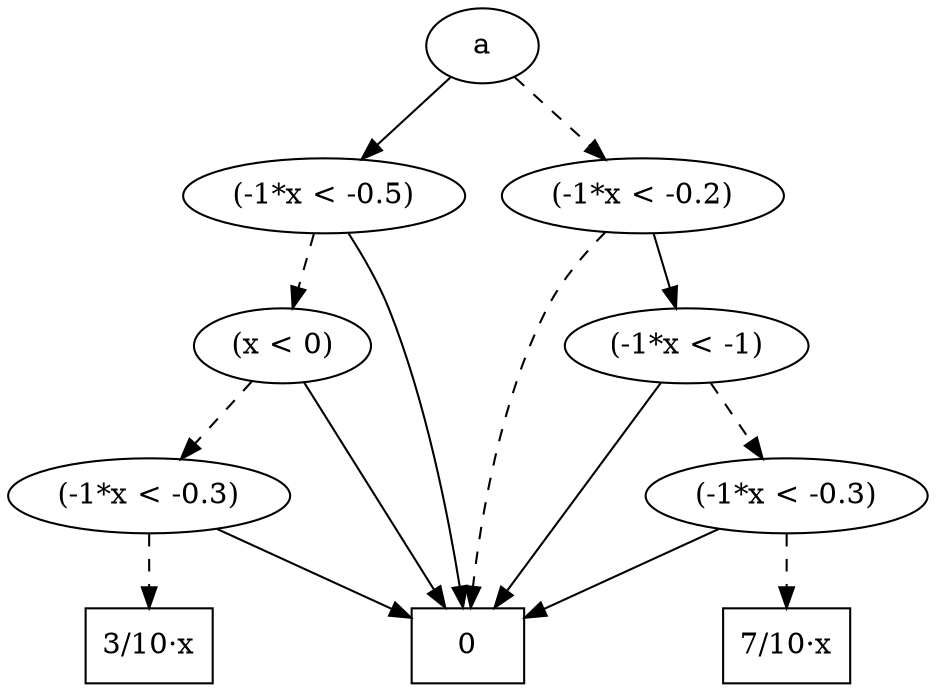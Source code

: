 digraph G {
	rankdir = TB;
	166 [label="a", shape=""]
	166 -> 164
	166 -> 165 [style=dashed]
	{rank = same; 166;}
	164 [label="(-1*x < -0.5)", shape=""]
	164 -> 1
	164 -> 163 [style=dashed]
	165 [label="(-1*x < -0.2)", shape=""]
	165 -> 159
	165 -> 1 [style=dashed]
	{rank = same; 164; 165;}
	159 [label="(-1*x < -1)", shape=""]
	159 -> 1
	159 -> 158 [style=dashed]
	163 [label="(x < 0)", shape=""]
	163 -> 1
	163 -> 153 [style=dashed]
	{rank = same; 159; 163;}
	1 [label="0", shape="box"]
	151 [label="7/10·x", shape="box"]
	150 [label="3/10·x", shape="box"]
	{rank = same; 1; 151; 150;}
	158 [label="(-1*x < -0.3)", shape=""]
	158 -> 1
	158 -> 151 [style=dashed]
	153 [label="(-1*x < -0.3)", shape=""]
	153 -> 1
	153 -> 150 [style=dashed]
	{rank = same; 158; 153;}
}
